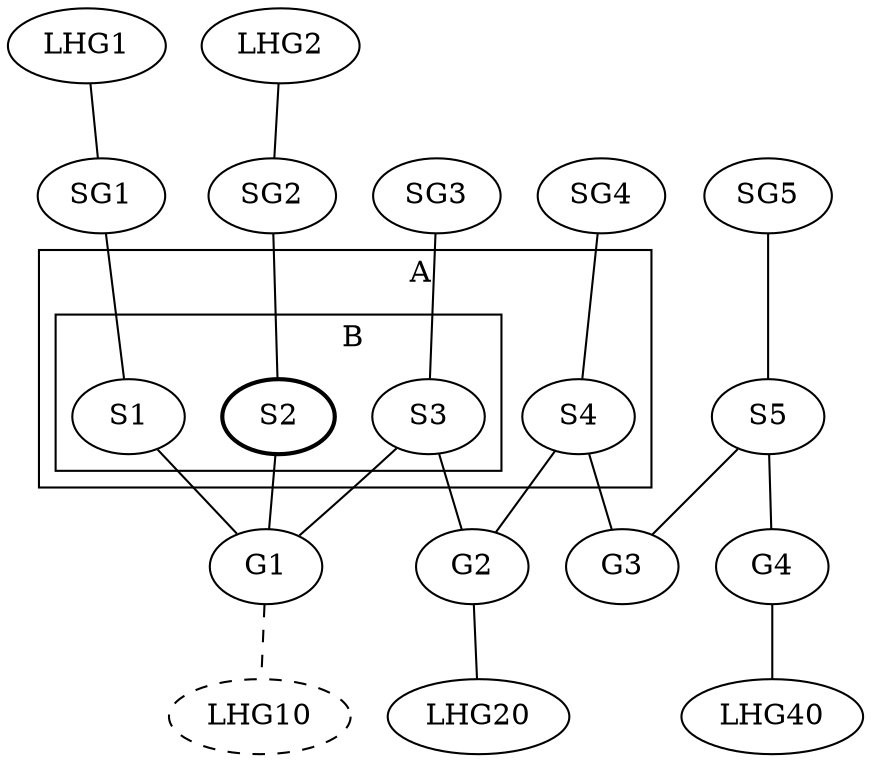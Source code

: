graph G {
  /* Startgroups and it's repos */
  LHG1  -- SG1
  SG1 -- S1
  LHG2  -- SG2
  SG2 -- S2
  SG3 -- S3
  SG4 -- S4
  SG5 -- S5

  /* Labgroups */
  S1 -- G1
  S2 -- G1
  S3 -- G1

  S3 -- G2
  S4 -- G2

  S4 -- G3
  S5 -- G3

  S5 -- G4
  
  /* The sets A and B */
  subgraph cluster_A {
    S1
    S2
    S3
    S4
    label = "                A"

    subgraph cluster_B {
      S1
      S2
      S3
      label = "                B"
    }
  }

  /* Repos */
  G1 -- LHG10 [style=dashed]
  G2 -- LHG20
  G4 -- LHG40

  /* Bonus properties */ 
  S2 [style = bold] 
  LHG10 [style=dashed]
}



